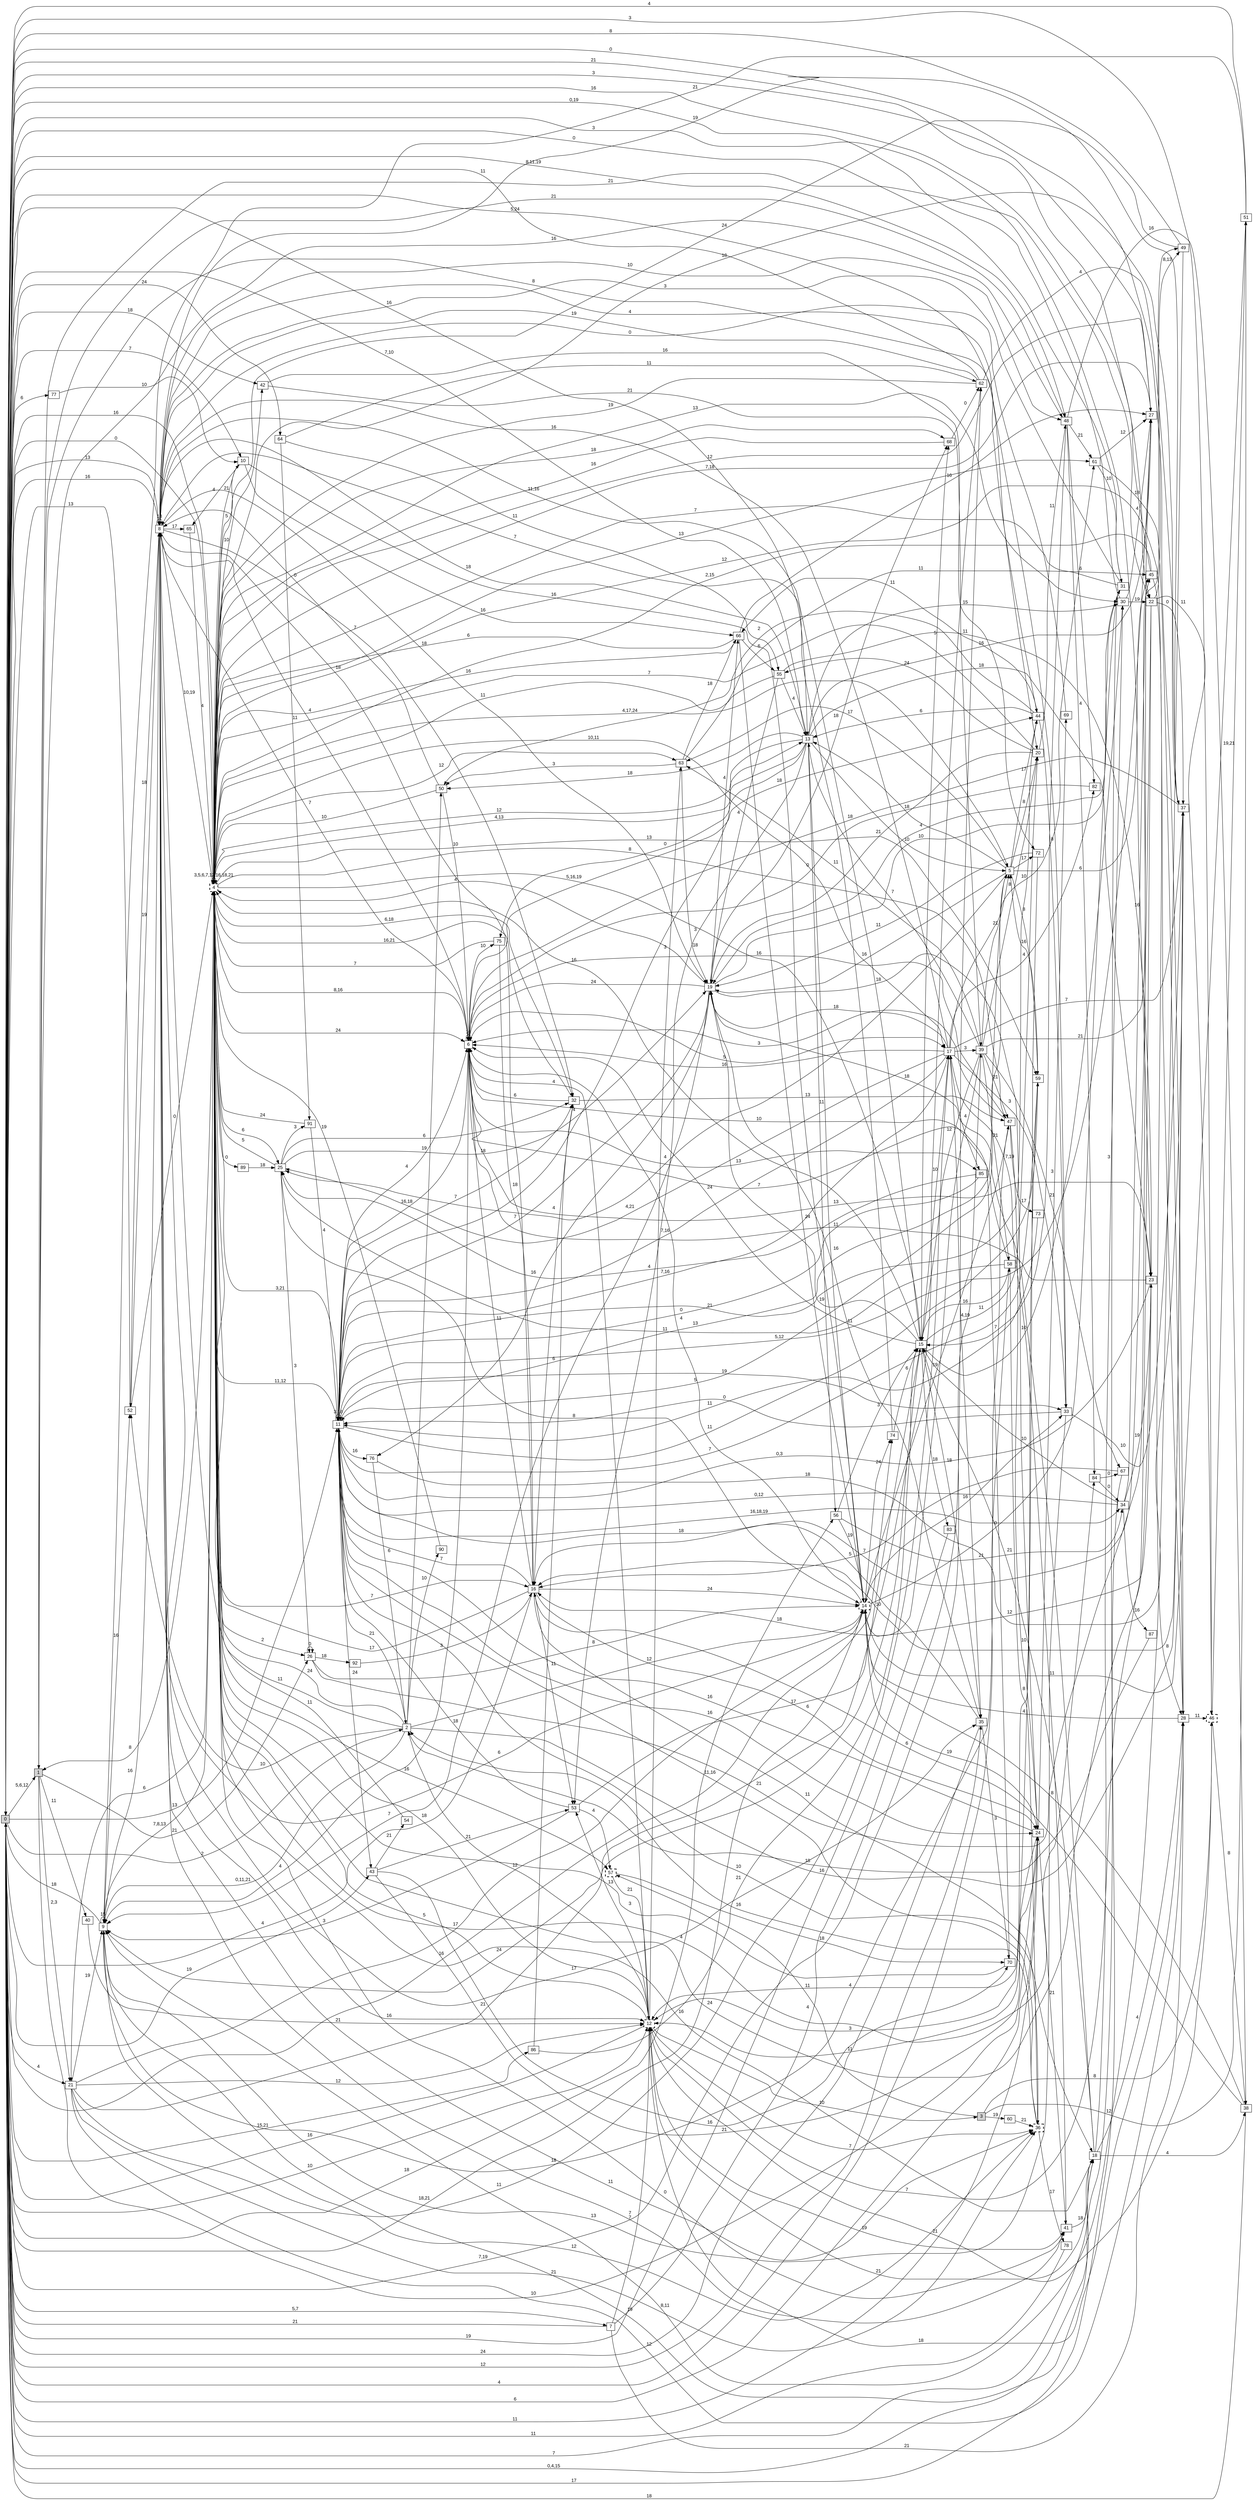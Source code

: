 digraph "NDFA" {
  rankdir=LR
  node [shape=box width=0.1 height=0.1 fontname=Arial]
  edge [fontname=Arial]
/* Estados */
 s0 [label="0" style="filled"] /* I:1 F:0 D:0 */
 s1 [label="1" style="filled"] /* I:1 F:0 D:0 */
 s2 [label="2" ] /* I:0 F:0 D:0 */
 s3 [label="3" style="filled"] /* I:1 F:0 D:0 */
 s4 [label="4" style="bold,dashed"] /* I:0 F:1 D:0 */
 s5 [label="5" ] /* I:0 F:0 D:0 */
 s6 [label="6" ] /* I:0 F:0 D:0 */
 s7 [label="7" ] /* I:0 F:0 D:0 */
 s8 [label="8" ] /* I:0 F:0 D:0 */
 s9 [label="9" ] /* I:0 F:0 D:0 */
 s10 [label="10" ] /* I:0 F:0 D:0 */
 s11 [label="11" ] /* I:0 F:0 D:0 */
 s12 [label="12" style="bold,dashed"] /* I:0 F:1 D:0 */
 s13 [label="13" ] /* I:0 F:0 D:0 */
 s14 [label="14" style="bold,dashed"] /* I:0 F:1 D:0 */
 s15 [label="15" ] /* I:0 F:0 D:0 */
 s16 [label="16" ] /* I:0 F:0 D:0 */
 s17 [label="17" ] /* I:0 F:0 D:0 */
 s18 [label="18" ] /* I:0 F:0 D:0 */
 s19 [label="19" ] /* I:0 F:0 D:0 */
 s20 [label="20" ] /* I:0 F:0 D:0 */
 s21 [label="21" ] /* I:0 F:0 D:0 */
 s22 [label="22" ] /* I:0 F:0 D:0 */
 s23 [label="23" ] /* I:0 F:0 D:0 */
 s24 [label="24" ] /* I:0 F:0 D:0 */
 s25 [label="25" ] /* I:0 F:0 D:0 */
 s26 [label="26" ] /* I:0 F:0 D:0 */
 s27 [label="27" ] /* I:0 F:0 D:0 */
 s28 [label="28" ] /* I:0 F:0 D:0 */
 s30 [label="30" ] /* I:0 F:0 D:0 */
 s31 [label="31" ] /* I:0 F:0 D:0 */
 s32 [label="32" ] /* I:0 F:0 D:0 */
 s33 [label="33" ] /* I:0 F:0 D:0 */
 s34 [label="34" ] /* I:0 F:0 D:0 */
 s35 [label="35" ] /* I:0 F:0 D:0 */
 s36 [label="36" style="bold,dashed"] /* I:0 F:1 D:0 */
 s37 [label="37" ] /* I:0 F:0 D:0 */
 s38 [label="38" ] /* I:0 F:0 D:0 */
 s39 [label="39" ] /* I:0 F:0 D:0 */
 s40 [label="40" ] /* I:0 F:0 D:0 */
 s41 [label="41" ] /* I:0 F:0 D:0 */
 s42 [label="42" ] /* I:0 F:0 D:0 */
 s43 [label="43" ] /* I:0 F:0 D:0 */
 s44 [label="44" ] /* I:0 F:0 D:0 */
 s45 [label="45" ] /* I:0 F:0 D:0 */
 s46 [label="46" style="bold,dashed"] /* I:0 F:1 D:0 */
 s47 [label="47" ] /* I:0 F:0 D:0 */
 s48 [label="48" ] /* I:0 F:0 D:0 */
 s49 [label="49" ] /* I:0 F:0 D:0 */
 s50 [label="50" ] /* I:0 F:0 D:0 */
 s51 [label="51" ] /* I:0 F:0 D:0 */
 s52 [label="52" ] /* I:0 F:0 D:0 */
 s53 [label="53" ] /* I:0 F:0 D:0 */
 s54 [label="54" ] /* I:0 F:0 D:0 */
 s55 [label="55" ] /* I:0 F:0 D:0 */
 s56 [label="56" ] /* I:0 F:0 D:0 */
 s57 [label="57" style="bold,dashed"] /* I:0 F:1 D:0 */
 s58 [label="58" ] /* I:0 F:0 D:0 */
 s59 [label="59" ] /* I:0 F:0 D:0 */
 s60 [label="60" ] /* I:0 F:0 D:0 */
 s61 [label="61" ] /* I:0 F:0 D:0 */
 s62 [label="62" ] /* I:0 F:0 D:0 */
 s63 [label="63" ] /* I:0 F:0 D:0 */
 s64 [label="64" ] /* I:0 F:0 D:0 */
 s65 [label="65" ] /* I:0 F:0 D:0 */
 s66 [label="66" ] /* I:0 F:0 D:0 */
 s67 [label="67" ] /* I:0 F:0 D:0 */
 s68 [label="68" ] /* I:0 F:0 D:0 */
 s69 [label="69" ] /* I:0 F:0 D:0 */
 s70 [label="70" ] /* I:0 F:0 D:0 */
 s72 [label="72" ] /* I:0 F:0 D:0 */
 s73 [label="73" ] /* I:0 F:0 D:0 */
 s74 [label="74" ] /* I:0 F:0 D:0 */
 s75 [label="75" ] /* I:0 F:0 D:0 */
 s76 [label="76" ] /* I:0 F:0 D:0 */
 s77 [label="77" ] /* I:0 F:0 D:0 */
 s78 [label="78" ] /* I:0 F:0 D:0 */
 s82 [label="82" ] /* I:0 F:0 D:0 */
 s83 [label="83" ] /* I:0 F:0 D:0 */
 s84 [label="84" ] /* I:0 F:0 D:0 */
 s85 [label="85" ] /* I:0 F:0 D:0 */
 s86 [label="86" ] /* I:0 F:0 D:0 */
 s87 [label="87" ] /* I:0 F:0 D:0 */
 s89 [label="89" ] /* I:0 F:0 D:0 */
 s90 [label="90" ] /* I:0 F:0 D:0 */
 s91 [label="91" ] /* I:0 F:0 D:0 */
 s92 [label="92" ] /* I:0 F:0 D:0 */
/* Transiciones */
  s0 -> s1 [label="5,6,12"]
  s0 -> s2 [label="2"]
  s0 -> s4 [label="0"]
  s0 -> s7 [label="5,7"]
  s0 -> s8 [label="13"]
  s0 -> s10 [label="7"]
  s0 -> s11 [label="13"]
  s0 -> s12 [label="10"]
  s0 -> s13 [label="16"]
  s0 -> s14 [label="18,21"]
  s0 -> s18 [label="0,4,15"]
  s0 -> s20 [label="5,24"]
  s0 -> s21 [label="4"]
  s0 -> s22 [label="21"]
  s0 -> s24 [label="11"]
  s0 -> s28 [label="0"]
  s0 -> s35 [label="12"]
  s0 -> s39 [label="7,19"]
  s0 -> s42 [label="18"]
  s0 -> s43 [label="19"]
  s0 -> s46 [label="3"]
  s0 -> s48 [label="8,11,19"]
  s0 -> s56 [label="18"]
  s0 -> s58 [label="4"]
  s0 -> s64 [label="24"]
  s0 -> s74 [label="16"]
  s0 -> s77 [label="6"]
  s0 -> s86 [label="15,21"]
  s1 -> s21 [label="2,3"]
  s1 -> s22 [label="21"]
  s1 -> s24 [label="10"]
  s1 -> s26 [label="21"]
  s1 -> s40 [label="11"]
  s1 -> s44 [label="8"]
  s1 -> s48 [label="16"]
  s2 -> s4 [label="24"]
  s2 -> s8 [label="11"]
  s2 -> s9 [label="0,11,21"]
  s2 -> s11 [label="21"]
  s2 -> s14 [label="12"]
  s2 -> s37 [label="16"]
  s2 -> s50 [label="19"]
  s2 -> s52 [label="10"]
  s2 -> s90 [label="10"]
  s3 -> s46 [label="8"]
  s3 -> s51 [label="12"]
  s3 -> s57 [label="11"]
  s3 -> s60 [label="19"]
  s4 -> s0 [label="16"]
  s4 -> s1 [label="8"]
  s4 -> s4 [label="3,5,6,7,12,16,18,21"]
  s4 -> s5 [label="4,17,24"]
  s4 -> s6 [label="24"]
  s4 -> s10 [label="21"]
  s4 -> s11 [label="3,21"]
  s4 -> s12 [label="18"]
  s4 -> s13 [label="4,13"]
  s4 -> s15 [label="5,16,19"]
  s4 -> s16 [label="7"]
  s4 -> s17 [label="10,11"]
  s4 -> s18 [label="16"]
  s4 -> s21 [label="6"]
  s4 -> s25 [label="6"]
  s4 -> s26 [label="2"]
  s4 -> s27 [label="12"]
  s4 -> s30 [label="13"]
  s4 -> s32 [label="6,18"]
  s4 -> s41 [label="0"]
  s4 -> s42 [label="10"]
  s4 -> s47 [label="8"]
  s4 -> s57 [label="16"]
  s4 -> s59 [label="13"]
  s4 -> s61 [label="13"]
  s4 -> s63 [label="12"]
  s4 -> s66 [label="16"]
  s4 -> s68 [label="18"]
  s4 -> s84 [label="4"]
  s4 -> s89 [label="0"]
  s5 -> s11 [label="5"]
  s5 -> s13 [label="18"]
  s5 -> s19 [label="16"]
  s5 -> s20 [label="8"]
  s5 -> s25 [label="4"]
  s5 -> s44 [label="17"]
  s5 -> s45 [label="6"]
  s5 -> s59 [label="8"]
  s5 -> s63 [label="17"]
  s5 -> s72 [label="17"]
  s6 -> s4 [label="8,16"]
  s6 -> s6 [label="16"]
  s6 -> s8 [label="7"]
  s6 -> s9 [label="4"]
  s6 -> s11 [label="16,18"]
  s6 -> s17 [label="5"]
  s6 -> s23 [label="13"]
  s6 -> s44 [label="18"]
  s6 -> s47 [label="16"]
  s6 -> s75 [label="10"]
  s6 -> s85 [label="13"]
  s7 -> s0 [label="21"]
  s7 -> s12 [label="7"]
  s7 -> s28 [label="21"]
  s7 -> s62 [label="4"]
  s8 -> s0 [label="16"]
  s8 -> s4 [label="10,19"]
  s8 -> s6 [label="4"]
  s8 -> s8 [label="18"]
  s8 -> s9 [label="16"]
  s8 -> s12 [label="16"]
  s8 -> s16 [label="18"]
  s8 -> s19 [label="18"]
  s8 -> s32 [label="7"]
  s8 -> s35 [label="17"]
  s8 -> s36 [label="11"]
  s8 -> s48 [label="10"]
  s8 -> s52 [label="19"]
  s8 -> s65 [label="17"]
  s9 -> s0 [label="18"]
  s9 -> s4 [label="7,8,13"]
  s9 -> s9 [label="15"]
  s9 -> s31 [label="19"]
  s9 -> s36 [label="12"]
  s9 -> s47 [label="18"]
  s9 -> s52 [label="16"]
  s10 -> s4 [label="5"]
  s10 -> s14 [label="16"]
  s10 -> s65 [label="4"]
  s10 -> s66 [label="16"]
  s11 -> s4 [label="11,12"]
  s11 -> s5 [label="13"]
  s11 -> s6 [label="4"]
  s11 -> s11 [label="3,16"]
  s11 -> s17 [label="7,16"]
  s11 -> s18 [label="10"]
  s11 -> s24 [label="16"]
  s11 -> s27 [label="5,12"]
  s11 -> s32 [label="7"]
  s11 -> s33 [label="19"]
  s11 -> s34 [label="16,18,19"]
  s11 -> s43 [label="24"]
  s11 -> s44 [label="21"]
  s11 -> s59 [label="11"]
  s11 -> s76 [label="16"]
  s12 -> s0 [label="16"]
  s12 -> s2 [label="12"]
  s12 -> s3 [label="10"]
  s12 -> s4 [label="5"]
  s12 -> s6 [label="4"]
  s12 -> s36 [label="7"]
  s12 -> s41 [label="19"]
  s12 -> s46 [label="21"]
  s12 -> s53 [label="13"]
  s12 -> s63 [label="3"]
  s13 -> s0 [label="7,10"]
  s13 -> s4 [label="12"]
  s13 -> s5 [label="10"]
  s13 -> s8 [label="18"]
  s13 -> s11 [label="4"]
  s13 -> s14 [label="16"]
  s13 -> s23 [label="18"]
  s13 -> s27 [label="16"]
  s13 -> s30 [label="15"]
  s13 -> s50 [label="18"]
  s13 -> s53 [label="3"]
  s13 -> s56 [label="11"]
  s13 -> s75 [label="0"]
  s14 -> s6 [label="4"]
  s14 -> s8 [label="6"]
  s14 -> s23 [label="12"]
  s14 -> s24 [label="19"]
  s14 -> s31 [label="0"]
  s14 -> s33 [label="16"]
  s14 -> s74 [label="24"]
  s15 -> s4 [label="16"]
  s15 -> s6 [label="24"]
  s15 -> s8 [label="11,16"]
  s15 -> s9 [label="24"]
  s15 -> s17 [label="10"]
  s15 -> s19 [label="19"]
  s15 -> s20 [label="11"]
  s15 -> s30 [label="10"]
  s15 -> s35 [label="18"]
  s15 -> s68 [label="5"]
  s15 -> s83 [label="18"]
  s16 -> s0 [label="4"]
  s16 -> s4 [label="17"]
  s16 -> s6 [label="11"]
  s16 -> s11 [label="7"]
  s16 -> s14 [label="24"]
  s16 -> s24 [label="6"]
  s16 -> s32 [label="4"]
  s16 -> s36 [label="11"]
  s16 -> s53 [label="11"]
  s17 -> s6 [label="16"]
  s17 -> s8 [label="16"]
  s17 -> s11 [label="7,16"]
  s17 -> s19 [label="18"]
  s17 -> s25 [label="4,21"]
  s17 -> s33 [label="3"]
  s17 -> s35 [label="4,19"]
  s17 -> s37 [label="7"]
  s17 -> s39 [label="3"]
  s17 -> s61 [label="10"]
  s17 -> s82 [label="4"]
  s17 -> s85 [label="4"]
  s18 -> s0 [label="7"]
  s18 -> s12 [label="21"]
  s18 -> s15 [label="21"]
  s18 -> s19 [label="18"]
  s18 -> s28 [label="4"]
  s18 -> s30 [label="3"]
  s18 -> s38 [label="4"]
  s19 -> s4 [label="4"]
  s19 -> s6 [label="24"]
  s19 -> s9 [label="7"]
  s19 -> s11 [label="7"]
  s19 -> s24 [label="18"]
  s19 -> s31 [label="10"]
  s19 -> s66 [label="4"]
  s19 -> s68 [label="18"]
  s19 -> s76 [label="16"]
  s20 -> s4 [label="7"]
  s20 -> s19 [label="21"]
  s20 -> s48 [label="11"]
  s20 -> s55 [label="24"]
  s21 -> s9 [label="19"]
  s21 -> s12 [label="12"]
  s21 -> s14 [label="17"]
  s21 -> s15 [label="21"]
  s21 -> s17 [label="11"]
  s21 -> s28 [label="12"]
  s21 -> s36 [label="21"]
  s22 -> s12 [label="7"]
  s22 -> s16 [label="7"]
  s22 -> s37 [label="0"]
  s22 -> s46 [label="11"]
  s22 -> s49 [label="8,13"]
  s23 -> s0 [label="3"]
  s23 -> s4 [label="24"]
  s23 -> s6 [label="11"]
  s23 -> s11 [label="0,3"]
  s24 -> s0 [label="6"]
  s24 -> s11 [label="16"]
  s24 -> s12 [label="11"]
  s24 -> s41 [label="21"]
  s24 -> s69 [label="3"]
  s25 -> s4 [label="5"]
  s25 -> s14 [label="8"]
  s25 -> s19 [label="18"]
  s25 -> s26 [label="3"]
  s25 -> s32 [label="6"]
  s25 -> s91 [label="3"]
  s26 -> s14 [label="8"]
  s26 -> s26 [label="0"]
  s26 -> s27 [label="21"]
  s26 -> s92 [label="18"]
  s27 -> s0 [label="3"]
  s27 -> s4 [label="7,18"]
  s28 -> s4 [label="12"]
  s28 -> s12 [label="18"]
  s28 -> s14 [label="4"]
  s28 -> s46 [label="11"]
  s30 -> s0 [label="0,19"]
  s30 -> s22 [label="19"]
  s30 -> s27 [label="4"]
  s31 -> s0 [label="0"]
  s31 -> s4 [label="7"]
  s31 -> s8 [label="3"]
  s31 -> s19 [label="4"]
  s32 -> s4 [label="16,21"]
  s32 -> s6 [label="6"]
  s32 -> s47 [label="13"]
  s33 -> s8 [label="4"]
  s33 -> s9 [label="13"]
  s33 -> s11 [label="0"]
  s33 -> s37 [label="10"]
  s34 -> s11 [label="0,12"]
  s34 -> s15 [label="10"]
  s34 -> s23 [label="19"]
  s34 -> s45 [label="16"]
  s34 -> s87 [label="16"]
  s35 -> s0 [label="24"]
  s35 -> s11 [label="18"]
  s35 -> s19 [label="11"]
  s35 -> s70 [label="3"]
  s36 -> s2 [label="16"]
  s36 -> s11 [label="11,16"]
  s36 -> s78 [label="17"]
  s37 -> s4 [label="18"]
  s37 -> s6 [label="18"]
  s37 -> s8 [label="19"]
  s37 -> s16 [label="10"]
  s38 -> s0 [label="18"]
  s38 -> s14 [label="8"]
  s38 -> s16 [label="6"]
  s39 -> s5 [label="21"]
  s39 -> s13 [label="7"]
  s39 -> s15 [label="12"]
  s39 -> s16 [label="18"]
  s39 -> s20 [label="8"]
  s39 -> s47 [label="21"]
  s39 -> s49 [label="21"]
  s39 -> s58 [label="21"]
  s39 -> s63 [label="11"]
  s39 -> s67 [label="21"]
  s40 -> s12 [label="21"]
  s41 -> s8 [label="7"]
  s41 -> s17 [label="7,19"]
  s41 -> s18 [label="18"]
  s42 -> s39 [label="21"]
  s42 -> s72 [label="16"]
  s43 -> s24 [label="21"]
  s43 -> s53 [label="21"]
  s43 -> s54 [label="21"]
  s43 -> s70 [label="16"]
  s44 -> s13 [label="6"]
  s44 -> s33 [label="8"]
  s44 -> s50 [label="2"]
  s44 -> s66 [label="11"]
  s45 -> s0 [label="16"]
  s45 -> s4 [label="2,15"]
  s45 -> s28 [label="8"]
  s46 -> s38 [label="8"]
  s46 -> s51 [label="19,21"]
  s47 -> s6 [label="3"]
  s47 -> s14 [label="19"]
  s47 -> s24 [label="10"]
  s47 -> s73 [label="17"]
  s48 -> s1 [label="21"]
  s48 -> s15 [label="7"]
  s48 -> s38 [label="16"]
  s48 -> s61 [label="21"]
  s48 -> s82 [label="6"]
  s48 -> s84 [label="4"]
  s49 -> s0 [label="8"]
  s49 -> s4 [label="24"]
  s49 -> s9 [label="8,11"]
  s50 -> s4 [label="10"]
  s50 -> s6 [label="10"]
  s50 -> s8 [label="0"]
  s51 -> s0 [label="4"]
  s51 -> s9 [label="21"]
  s51 -> s14 [label="11"]
  s52 -> s0 [label="13"]
  s52 -> s4 [label="0"]
  s52 -> s8 [label="18"]
  s53 -> s9 [label="3"]
  s53 -> s11 [label="18"]
  s53 -> s57 [label="4"]
  s53 -> s62 [label="17"]
  s54 -> s4 [label="11"]
  s55 -> s4 [label="11"]
  s55 -> s13 [label="4"]
  s55 -> s19 [label="4"]
  s55 -> s23 [label="11"]
  s56 -> s14 [label="19"]
  s56 -> s15 [label="3"]
  s56 -> s34 [label="21"]
  s57 -> s12 [label="21"]
  s57 -> s70 [label="18"]
  s58 -> s6 [label="7"]
  s58 -> s15 [label="16"]
  s58 -> s25 [label="11"]
  s58 -> s36 [label="8"]
  s59 -> s5 [label="16"]
  s59 -> s11 [label="7"]
  s59 -> s12 [label="3"]
  s60 -> s36 [label="21"]
  s61 -> s27 [label="12"]
  s61 -> s28 [label="18"]
  s61 -> s31 [label="10"]
  s62 -> s0 [label="11"]
  s62 -> s4 [label="19"]
  s62 -> s8 [label="19"]
  s62 -> s37 [label="4"]
  s63 -> s19 [label="18"]
  s63 -> s45 [label="11"]
  s63 -> s50 [label="3"]
  s63 -> s66 [label="18"]
  s64 -> s55 [label="11"]
  s64 -> s62 [label="11"]
  s64 -> s91 [label="11"]
  s65 -> s4 [label="4"]
  s66 -> s4 [label="6"]
  s66 -> s14 [label="24"]
  s66 -> s27 [label="16"]
  s66 -> s55 [label="6"]
  s67 -> s0 [label="17"]
  s67 -> s16 [label="5"]
  s68 -> s4 [label="16"]
  s68 -> s62 [label="0"]
  s69 -> s8 [label="0"]
  s70 -> s4 [label="3"]
  s70 -> s6 [label="10"]
  s72 -> s12 [label="4"]
  s72 -> s19 [label="11"]
  s73 -> s11 [label="11"]
  s74 -> s8 [label="7"]
  s74 -> s15 [label="6"]
  s75 -> s4 [label="7"]
  s75 -> s16 [label="18"]
  s76 -> s2 [label="6"]
  s76 -> s37 [label="18"]
  s77 -> s10 [label="10"]
  s78 -> s0 [label="11"]
  s82 -> s6 [label="0"]
  s83 -> s0 [label="19"]
  s84 -> s34 [label="0"]
  s84 -> s67 [label="0"]
  s85 -> s11 [label="0"]
  s85 -> s25 [label="4"]
  s86 -> s15 [label="21"]
  s86 -> s32 [label="6"]
  s87 -> s2 [label="18"]
  s89 -> s25 [label="18"]
  s90 -> s4 [label="19"]
  s91 -> s4 [label="24"]
  s91 -> s11 [label="4"]
  s92 -> s16 [label="3"]
}
